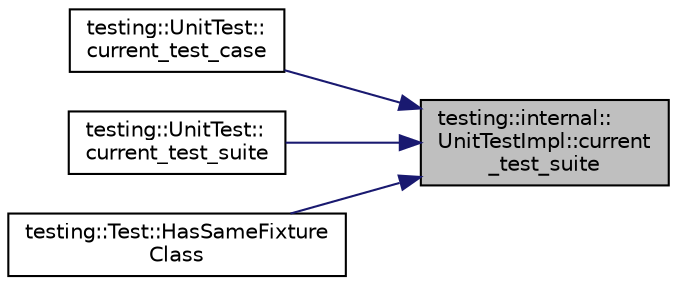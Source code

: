 digraph "testing::internal::UnitTestImpl::current_test_suite"
{
 // LATEX_PDF_SIZE
  bgcolor="transparent";
  edge [fontname="Helvetica",fontsize="10",labelfontname="Helvetica",labelfontsize="10"];
  node [fontname="Helvetica",fontsize="10",shape=record];
  rankdir="RL";
  Node1 [label="testing::internal::\lUnitTestImpl::current\l_test_suite",height=0.2,width=0.4,color="black", fillcolor="grey75", style="filled", fontcolor="black",tooltip=" "];
  Node1 -> Node2 [dir="back",color="midnightblue",fontsize="10",style="solid",fontname="Helvetica"];
  Node2 [label="testing::UnitTest::\lcurrent_test_case",height=0.2,width=0.4,color="black",URL="$classtesting_1_1UnitTest.html#a2bf61896036ae03edbd7bceed14f9e18",tooltip=" "];
  Node1 -> Node3 [dir="back",color="midnightblue",fontsize="10",style="solid",fontname="Helvetica"];
  Node3 [label="testing::UnitTest::\lcurrent_test_suite",height=0.2,width=0.4,color="black",URL="$classtesting_1_1UnitTest.html#aafbaafe78ecb5c3dd76849385b04d35e",tooltip=" "];
  Node1 -> Node4 [dir="back",color="midnightblue",fontsize="10",style="solid",fontname="Helvetica"];
  Node4 [label="testing::Test::HasSameFixture\lClass",height=0.2,width=0.4,color="black",URL="$classtesting_1_1Test.html#ab76536a462529a457429061e209a8ee7",tooltip=" "];
}
